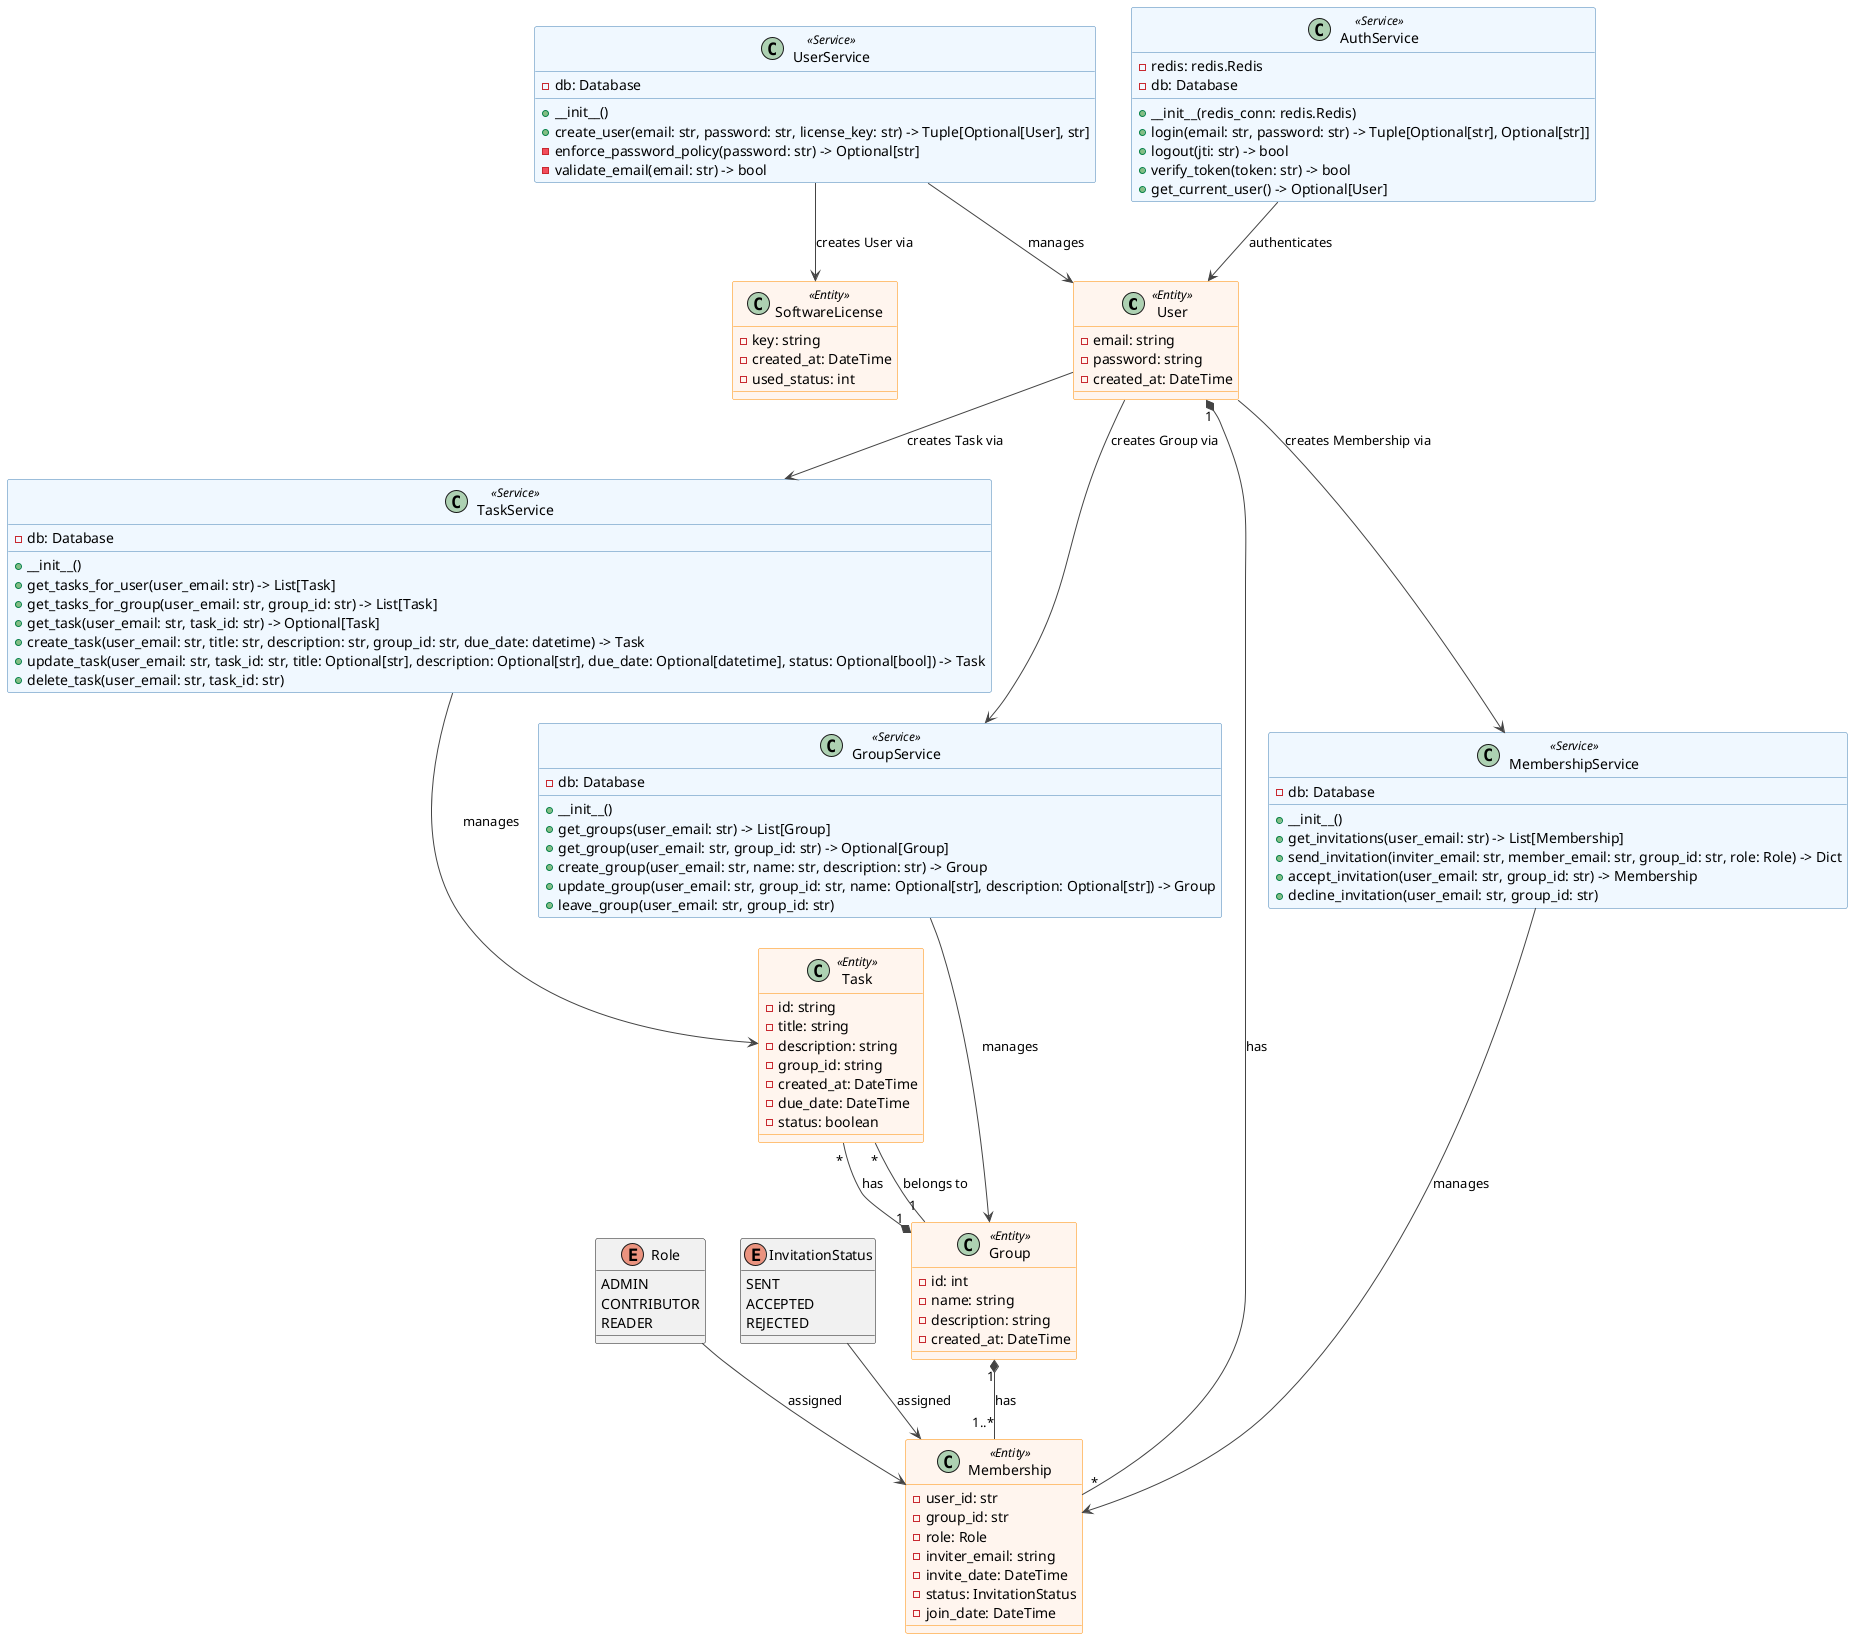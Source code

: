 @startuml

skinparam class {
	BackgroundColor<<Entity>> #FFF5EE
	BackgroundColor<<Service>> #F0F8FF
	ArrowColor #444444
	BorderColor<<Entity>> #FF8C00
	BorderColor<<Service>> #4682B4
}

class User <<Entity>> {
	- email: string
	- password: string
	- created_at: DateTime
'-------------------------------
	'+ update_email()
	'+ update_password()
}

class UserService <<Service>> {
	- db: Database
'-------------------------------
  	+ __init__()
  	+ create_user(email: str, password: str, license_key: str) -> Tuple[Optional[User], str]
  	- enforce_password_policy(password: str) -> Optional[str]
  	- validate_email(email: str) -> bool
}

class Task <<Entity>> {
	- id: string
	- title: string
	- description: string
	- group_id: string
	- created_at: DateTime
	- due_date: DateTime
	- status: boolean
'--------------------------------
	'+ update_title()
	'+ update_description()
	'+ update_due_date()
	'+ update_status()
}

class TaskService <<Service>> {
	- db: Database
'--------------------------------
  	+ __init__()
  	+ get_tasks_for_user(user_email: str) -> List[Task]
  	+ get_tasks_for_group(user_email: str, group_id: str) -> List[Task]
  	+ get_task(user_email: str, task_id: str) -> Optional[Task]
  	+ create_task(user_email: str, title: str, description: str, group_id: str, due_date: datetime) -> Task
  	+ update_task(user_email: str, task_id: str, title: Optional[str], description: Optional[str], due_date: Optional[datetime], status: Optional[bool]) -> Task
  	+ delete_task(user_email: str, task_id: str)
}

class Group <<Entity>> {
	- id: int
	- name: string
	- description: string
	- created_at: DateTime
'---------------------------------
	'+ update_name()
	'+ update_description()
}

class GroupService <<Service>> {
	- db: Database
'---------------------------------
  	+ __init__()
  	+ get_groups(user_email: str) -> List[Group]
  	+ get_group(user_email: str, group_id: str) -> Optional[Group]
  	+ create_group(user_email: str, name: str, description: str) -> Group
  	+ update_group(user_email: str, group_id: str, name: Optional[str], description: Optional[str]) -> Group
  	+ leave_group(user_email: str, group_id: str)
}

class Membership <<Entity>> {
	- user_id: str
	- group_id: str
	- role: Role
	- inviter_email: string
	- invite_date: DateTime
	- status: InvitationStatus
	- join_date: DateTime
'---------------------------------
	'+ update_status()
}

class MembershipService <<Service>> {
	- db: Database
'---------------------------------
  	+ __init__()
  	+ get_invitations(user_email: str) -> List[Membership]
  	+ send_invitation(inviter_email: str, member_email: str, group_id: str, role: Role) -> Dict
  	+ accept_invitation(user_email: str, group_id: str) -> Membership
  	+ decline_invitation(user_email: str, group_id: str)
}

class AuthService <<Service>> {
	- redis: redis.Redis
	- db: Database
'---------------------------------
	+ __init__(redis_conn: redis.Redis)
	+ login(email: str, password: str) -> Tuple[Optional[str], Optional[str]]
  	+ logout(jti: str) -> bool
  	+ verify_token(token: str) -> bool
	+ get_current_user() -> Optional[User]
}

class SoftwareLicense <<Entity>> {
	- key: string
	- created_at: DateTime
	- used_status: int
'---------------------------------
	'+ create_license(userEmail: string)
	'+ validate_license(key: string)
	'+ update_license_status()
}

'class SoftwareLicenseService {
	'+ save_license()
	'+ update_licenseStatus()
	'+ get_license()
'}

enum Role {
        ADMIN
        CONTRIBUTOR
        READER
}

enum InvitationStatus {
        SENT
        ACCEPTED
        REJECTED
}

User --> TaskService: creates Task via
User --> GroupService: creates Group via
User --> MembershipService: creates Membership via
User "1" *-- "*" Membership: has
AuthService --> User: authenticates
UserService --> User: manages

TaskService --> Task: manages
Task "*" -- "1" Group: belongs to

GroupService --> Group: manages
Group "1" *-- "1..*" Membership: has
Group "1" *-- "*" Task: has

MembershipService --> Membership: manages
Role --> Membership: assigned
InvitationStatus --> Membership: assigned

UserService --> SoftwareLicense: creates User via
'SoftwareLicenseService --> SoftwareLicense: manages

@enduml
